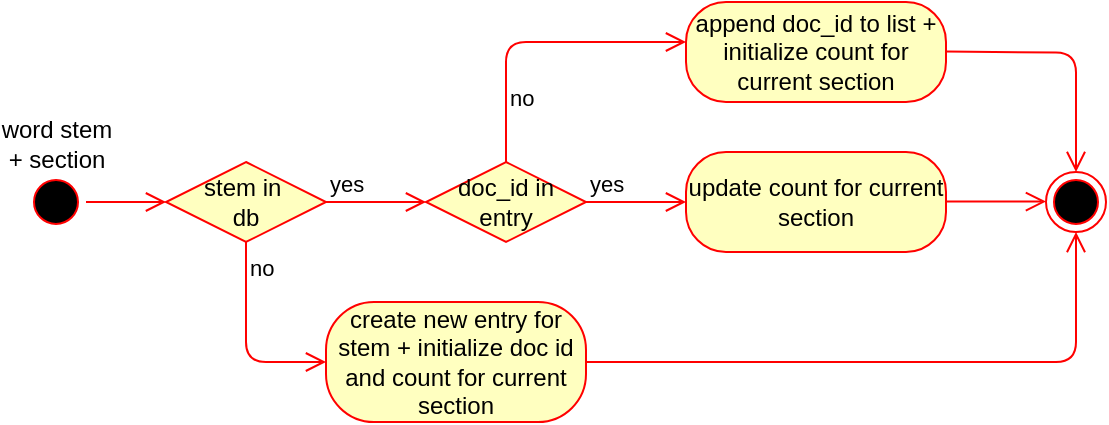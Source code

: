 <mxfile version="13.3.9" type="device"><diagram id="tYf0Uch7SQn9FhFai9Qj" name="Page-1"><mxGraphModel dx="982" dy="573" grid="1" gridSize="10" guides="1" tooltips="1" connect="1" arrows="1" fold="1" page="1" pageScale="1" pageWidth="850" pageHeight="1100" math="0" shadow="0"><root><mxCell id="0"/><mxCell id="1" parent="0"/><mxCell id="SxcRLQXydMz2JMhZYIfG-12" value="word stem&lt;br&gt;+ section&lt;br&gt;&lt;br&gt;&lt;br&gt;&lt;br&gt;&lt;br&gt;" style="ellipse;html=1;shape=startState;fillColor=#000000;strokeColor=#ff0000;" vertex="1" parent="1"><mxGeometry x="80" y="505" width="30" height="30" as="geometry"/></mxCell><mxCell id="SxcRLQXydMz2JMhZYIfG-13" value="" style="edgeStyle=orthogonalEdgeStyle;html=1;verticalAlign=bottom;endArrow=open;endSize=8;strokeColor=#ff0000;" edge="1" source="SxcRLQXydMz2JMhZYIfG-12" parent="1"><mxGeometry relative="1" as="geometry"><mxPoint x="150" y="520" as="targetPoint"/></mxGeometry></mxCell><mxCell id="SxcRLQXydMz2JMhZYIfG-14" value="stem in&amp;nbsp;&lt;br&gt;db" style="rhombus;whiteSpace=wrap;html=1;fillColor=#ffffc0;strokeColor=#ff0000;" vertex="1" parent="1"><mxGeometry x="150" y="500" width="80" height="40" as="geometry"/></mxCell><mxCell id="SxcRLQXydMz2JMhZYIfG-15" value="yes" style="edgeStyle=orthogonalEdgeStyle;html=1;align=left;verticalAlign=bottom;endArrow=open;endSize=8;strokeColor=#ff0000;entryX=0;entryY=0.5;entryDx=0;entryDy=0;" edge="1" source="SxcRLQXydMz2JMhZYIfG-14" parent="1" target="SxcRLQXydMz2JMhZYIfG-19"><mxGeometry x="-1" relative="1" as="geometry"><mxPoint x="330" y="520" as="targetPoint"/></mxGeometry></mxCell><mxCell id="SxcRLQXydMz2JMhZYIfG-16" value="no" style="edgeStyle=orthogonalEdgeStyle;html=1;align=left;verticalAlign=top;endArrow=open;endSize=8;strokeColor=#ff0000;" edge="1" source="SxcRLQXydMz2JMhZYIfG-14" parent="1"><mxGeometry x="-1" relative="1" as="geometry"><mxPoint x="230" y="600" as="targetPoint"/><Array as="points"><mxPoint x="190" y="600"/></Array></mxGeometry></mxCell><mxCell id="SxcRLQXydMz2JMhZYIfG-17" value="create new entry for&lt;br&gt;stem + initialize doc id and count for current section" style="rounded=1;whiteSpace=wrap;html=1;arcSize=40;fontColor=#000000;fillColor=#ffffc0;strokeColor=#ff0000;" vertex="1" parent="1"><mxGeometry x="230" y="570" width="130" height="60" as="geometry"/></mxCell><mxCell id="SxcRLQXydMz2JMhZYIfG-18" value="" style="edgeStyle=orthogonalEdgeStyle;html=1;verticalAlign=bottom;endArrow=open;endSize=8;strokeColor=#ff0000;entryX=0.5;entryY=1;entryDx=0;entryDy=0;" edge="1" source="SxcRLQXydMz2JMhZYIfG-17" parent="1" target="SxcRLQXydMz2JMhZYIfG-28"><mxGeometry relative="1" as="geometry"><mxPoint x="440" y="600" as="targetPoint"/><Array as="points"><mxPoint x="605" y="600"/></Array></mxGeometry></mxCell><mxCell id="SxcRLQXydMz2JMhZYIfG-19" value="doc_id in&lt;br&gt;entry" style="rhombus;whiteSpace=wrap;html=1;fillColor=#ffffc0;strokeColor=#ff0000;" vertex="1" parent="1"><mxGeometry x="280" y="500" width="80" height="40" as="geometry"/></mxCell><mxCell id="SxcRLQXydMz2JMhZYIfG-20" value="yes" style="edgeStyle=orthogonalEdgeStyle;html=1;align=left;verticalAlign=bottom;endArrow=open;endSize=8;strokeColor=#ff0000;" edge="1" source="SxcRLQXydMz2JMhZYIfG-19" parent="1"><mxGeometry x="-1" relative="1" as="geometry"><mxPoint x="410" y="520" as="targetPoint"/></mxGeometry></mxCell><mxCell id="SxcRLQXydMz2JMhZYIfG-21" value="no" style="edgeStyle=orthogonalEdgeStyle;html=1;align=left;verticalAlign=top;endArrow=open;endSize=8;strokeColor=#ff0000;" edge="1" source="SxcRLQXydMz2JMhZYIfG-19" parent="1"><mxGeometry x="-0.4" relative="1" as="geometry"><mxPoint x="410" y="440" as="targetPoint"/><Array as="points"><mxPoint x="320" y="440"/></Array><mxPoint as="offset"/></mxGeometry></mxCell><mxCell id="SxcRLQXydMz2JMhZYIfG-23" value="update count for current section" style="rounded=1;whiteSpace=wrap;html=1;arcSize=40;fontColor=#000000;fillColor=#ffffc0;strokeColor=#ff0000;" vertex="1" parent="1"><mxGeometry x="410" y="495" width="130" height="50" as="geometry"/></mxCell><mxCell id="SxcRLQXydMz2JMhZYIfG-24" value="append doc_id to list + initialize count for current section" style="rounded=1;whiteSpace=wrap;html=1;arcSize=40;fontColor=#000000;fillColor=#ffffc0;strokeColor=#ff0000;" vertex="1" parent="1"><mxGeometry x="410" y="420" width="130" height="50" as="geometry"/></mxCell><mxCell id="SxcRLQXydMz2JMhZYIfG-28" value="" style="ellipse;html=1;shape=endState;fillColor=#000000;strokeColor=#ff0000;" vertex="1" parent="1"><mxGeometry x="590" y="505" width="30" height="30" as="geometry"/></mxCell><mxCell id="SxcRLQXydMz2JMhZYIfG-31" value="" style="edgeStyle=orthogonalEdgeStyle;html=1;align=left;verticalAlign=bottom;endArrow=open;endSize=8;strokeColor=#ff0000;" edge="1" parent="1"><mxGeometry x="-1" relative="1" as="geometry"><mxPoint x="590" y="519.8" as="targetPoint"/><mxPoint x="540" y="519.8" as="sourcePoint"/></mxGeometry></mxCell><mxCell id="SxcRLQXydMz2JMhZYIfG-32" value="" style="edgeStyle=orthogonalEdgeStyle;html=1;align=left;verticalAlign=bottom;endArrow=open;endSize=8;strokeColor=#ff0000;entryX=0.5;entryY=0;entryDx=0;entryDy=0;" edge="1" parent="1" target="SxcRLQXydMz2JMhZYIfG-28"><mxGeometry x="-1" relative="1" as="geometry"><mxPoint x="590" y="444.8" as="targetPoint"/><mxPoint x="540" y="444.8" as="sourcePoint"/></mxGeometry></mxCell></root></mxGraphModel></diagram></mxfile>